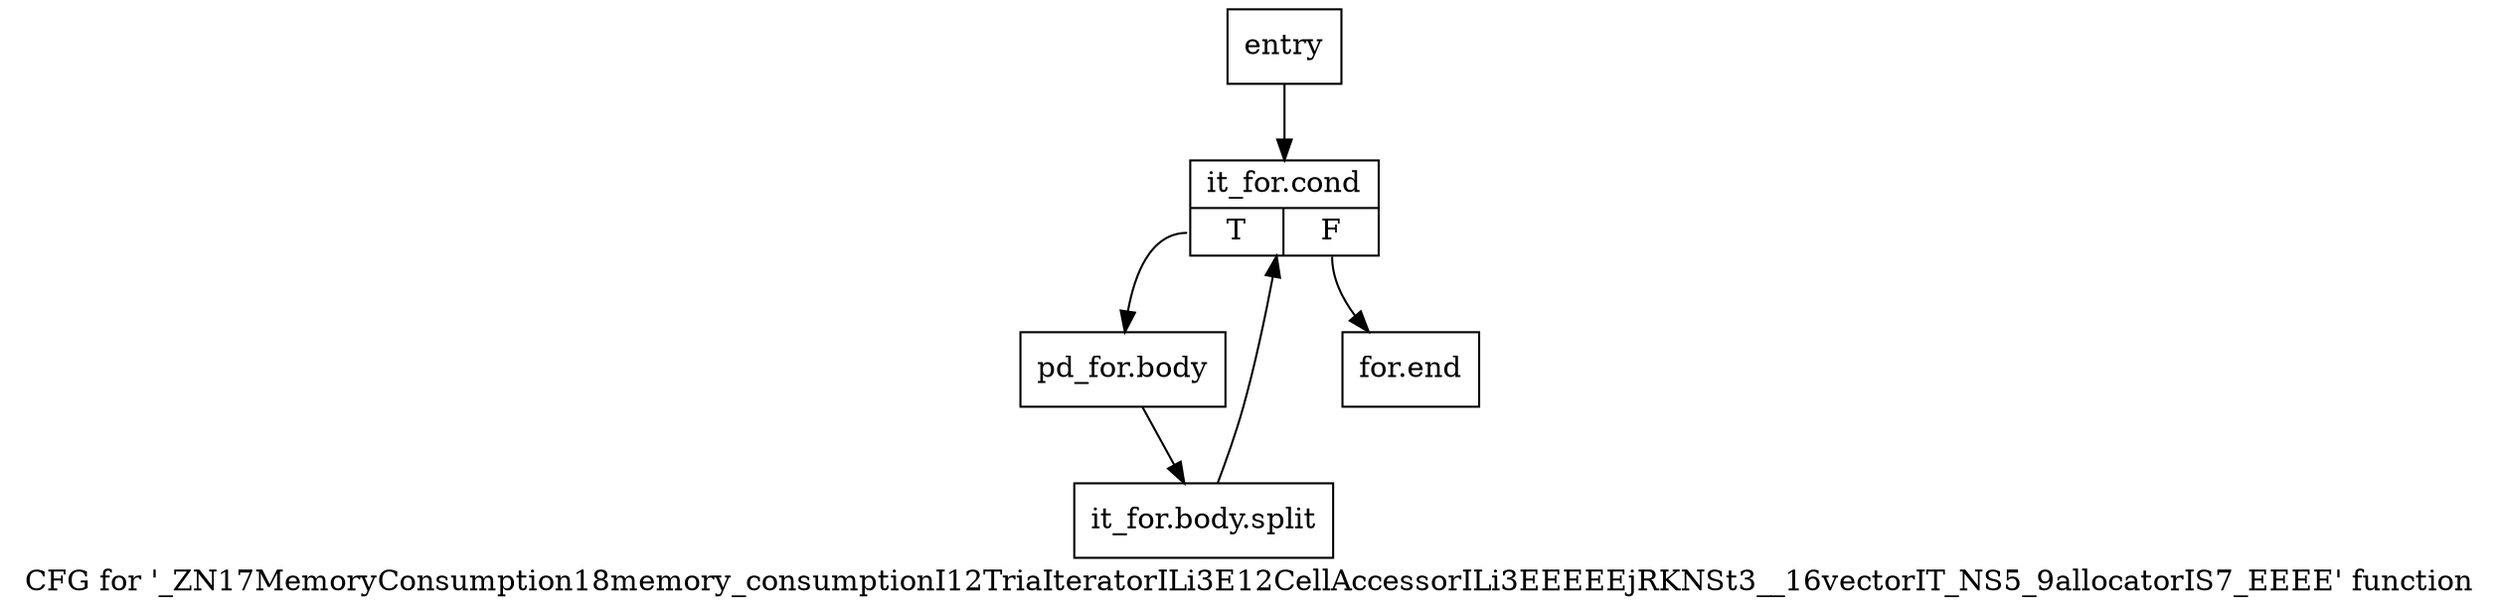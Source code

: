 digraph "CFG for '_ZN17MemoryConsumption18memory_consumptionI12TriaIteratorILi3E12CellAccessorILi3EEEEEjRKNSt3__16vectorIT_NS5_9allocatorIS7_EEEE' function" {
	label="CFG for '_ZN17MemoryConsumption18memory_consumptionI12TriaIteratorILi3E12CellAccessorILi3EEEEEjRKNSt3__16vectorIT_NS5_9allocatorIS7_EEEE' function";

	Node0x5f3af80 [shape=record,label="{entry}"];
	Node0x5f3af80 -> Node0x5f3afd0;
	Node0x5f3afd0 [shape=record,label="{it_for.cond|{<s0>T|<s1>F}}"];
	Node0x5f3afd0:s0 -> Node0x5f3b020;
	Node0x5f3afd0:s1 -> Node0x5f3b070;
	Node0x5f3b020 [shape=record,label="{pd_for.body}"];
	Node0x5f3b020 -> Node0xa9f5500;
	Node0xa9f5500 [shape=record,label="{it_for.body.split}"];
	Node0xa9f5500 -> Node0x5f3afd0;
	Node0x5f3b070 [shape=record,label="{for.end}"];
}
